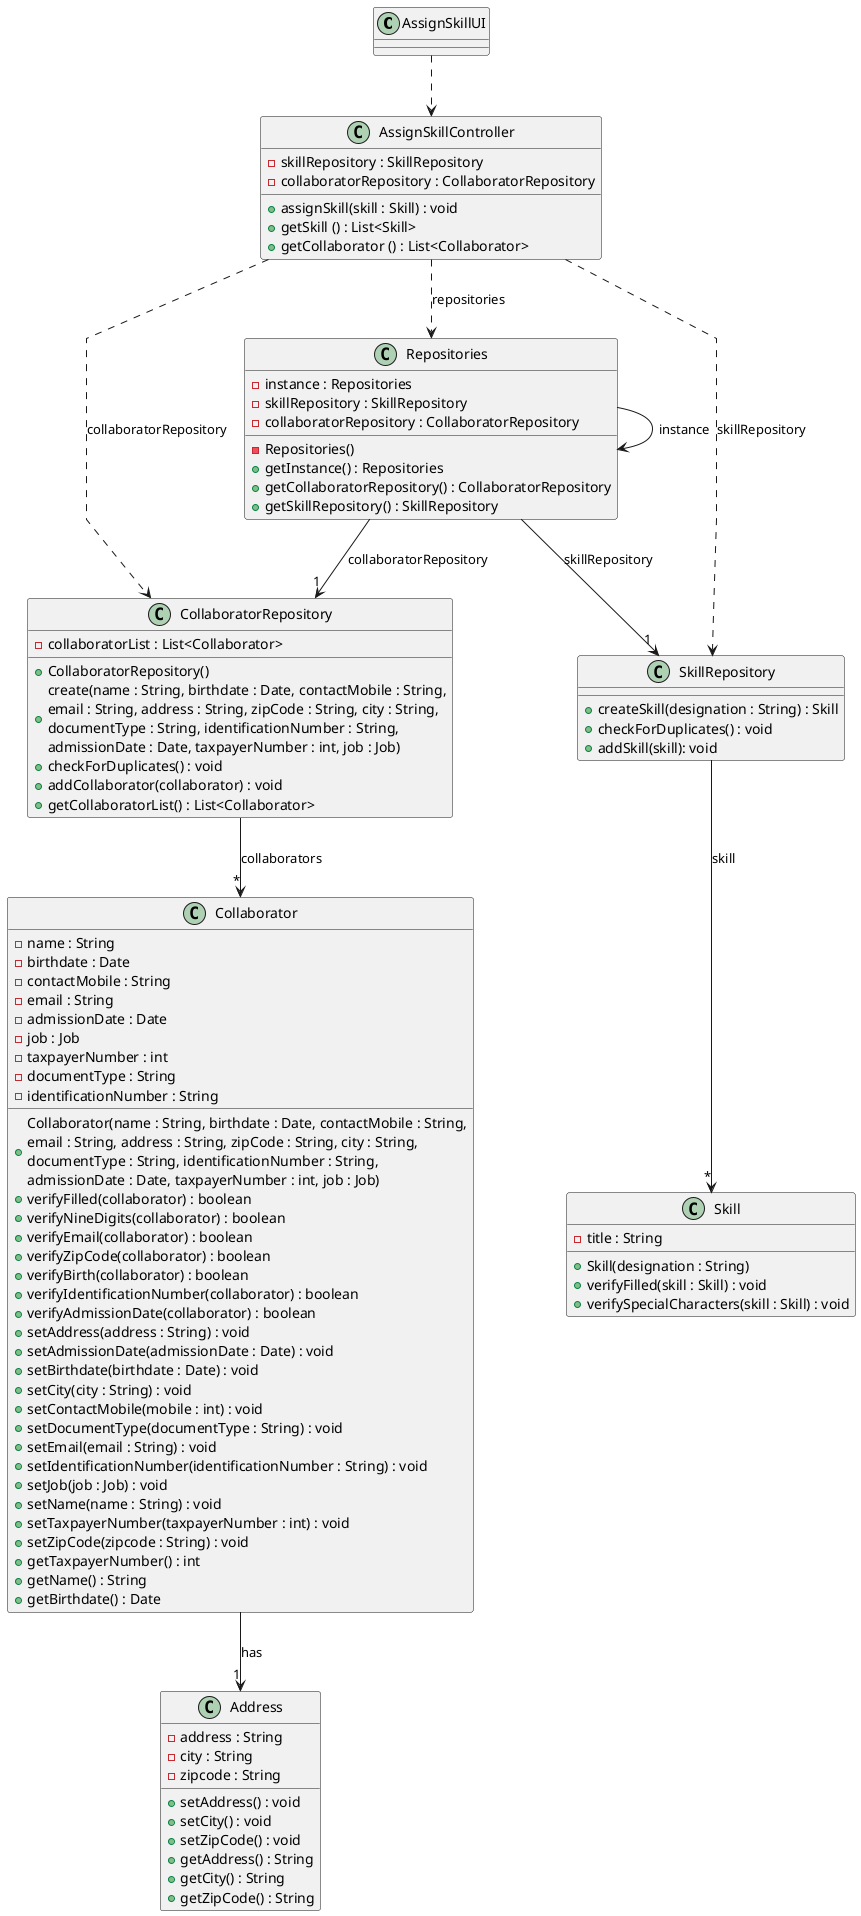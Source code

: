 @startuml
skinparam packageStyle rectangle
skinparam shadowing false
skinparam linetype polyline

class AssignSkillUI {
}

class AssignSkillController {
    - skillRepository : SkillRepository
    - collaboratorRepository : CollaboratorRepository
    + assignSkill(skill : Skill) : void
    + getSkill () : List<Skill>
    + getCollaborator () : List<Collaborator>
}

class Repositories {
    - instance : Repositories
    - Repositories()
    -skillRepository : SkillRepository
    -collaboratorRepository : CollaboratorRepository
    + getInstance() : Repositories
    + getCollaboratorRepository() : CollaboratorRepository
    + getSkillRepository() : SkillRepository
}

class CollaboratorRepository {
    -collaboratorList : List<Collaborator>
    +CollaboratorRepository()
    + create(name : String, birthdate : Date, contactMobile : String,\nemail : String, address : String, zipCode : String, city : String,\ndocumentType : String, identificationNumber : String, \nadmissionDate : Date, taxpayerNumber : int, job : Job)
    + checkForDuplicates() : void
    + addCollaborator(collaborator) : void
    + getCollaboratorList() : List<Collaborator>
}

class SkillRepository {
    + createSkill(designation : String) : Skill
    + checkForDuplicates() : void
    + addSkill(skill): void
}

class Collaborator {
    - name : String
    - birthdate : Date
    - contactMobile : String
    - email : String
    - admissionDate : Date
    - job : Job
    - taxpayerNumber : int
    + Collaborator(name : String, birthdate : Date, contactMobile : String,\nemail : String, address : String, zipCode : String, city : String,\ndocumentType : String, identificationNumber : String, \nadmissionDate : Date, taxpayerNumber : int, job : Job)
    + verifyFilled(collaborator) : boolean
    + verifyNineDigits(collaborator) : boolean
    + verifyEmail(collaborator) : boolean
    + verifyZipCode(collaborator) : boolean
    + verifyBirth(collaborator) : boolean
    + verifyIdentificationNumber(collaborator) : boolean
    + verifyAdmissionDate(collaborator) : boolean
    - documentType : String
    - identificationNumber : String
    +setAddress(address : String) : void
    +setAdmissionDate(admissionDate : Date) : void
    +setBirthdate(birthdate : Date) : void
    +setCity(city : String) : void
    +setContactMobile(mobile : int) : void
    +setDocumentType(documentType : String) : void
    +setEmail(email : String) : void
    +setIdentificationNumber(identificationNumber : String) : void
    +setJob(job : Job) : void
    +setName(name : String) : void
    +setTaxpayerNumber(taxpayerNumber : int) : void
    +setZipCode(zipcode : String) : void
    +getTaxpayerNumber() : int
    +getName() : String
    +getBirthdate() : Date
}

class Address {
    -address : String
    -city : String
    -zipcode : String
    +setAddress() : void
    +setCity() : void
    +setZipCode() : void
    +getAddress() : String
    +getCity() : String
    +getZipCode() : String
}

class Skill {
    - title : String
    + Skill(designation : String)
    + verifyFilled(skill : Skill) : void
    + verifySpecialCharacters(skill : Skill) : void
}

AssignSkillUI ..> AssignSkillController
AssignSkillController ..> Repositories : repositories
Repositories --> Repositories : instance
Repositories --> "1" CollaboratorRepository : collaboratorRepository
Repositories --> "1" SkillRepository : skillRepository
AssignSkillController ..> CollaboratorRepository : collaboratorRepository
AssignSkillController ..> SkillRepository : skillRepository
CollaboratorRepository --> "*" Collaborator : collaborators
SkillRepository --> "*" Skill : skill
Collaborator --> "1" Address : has


@enduml
